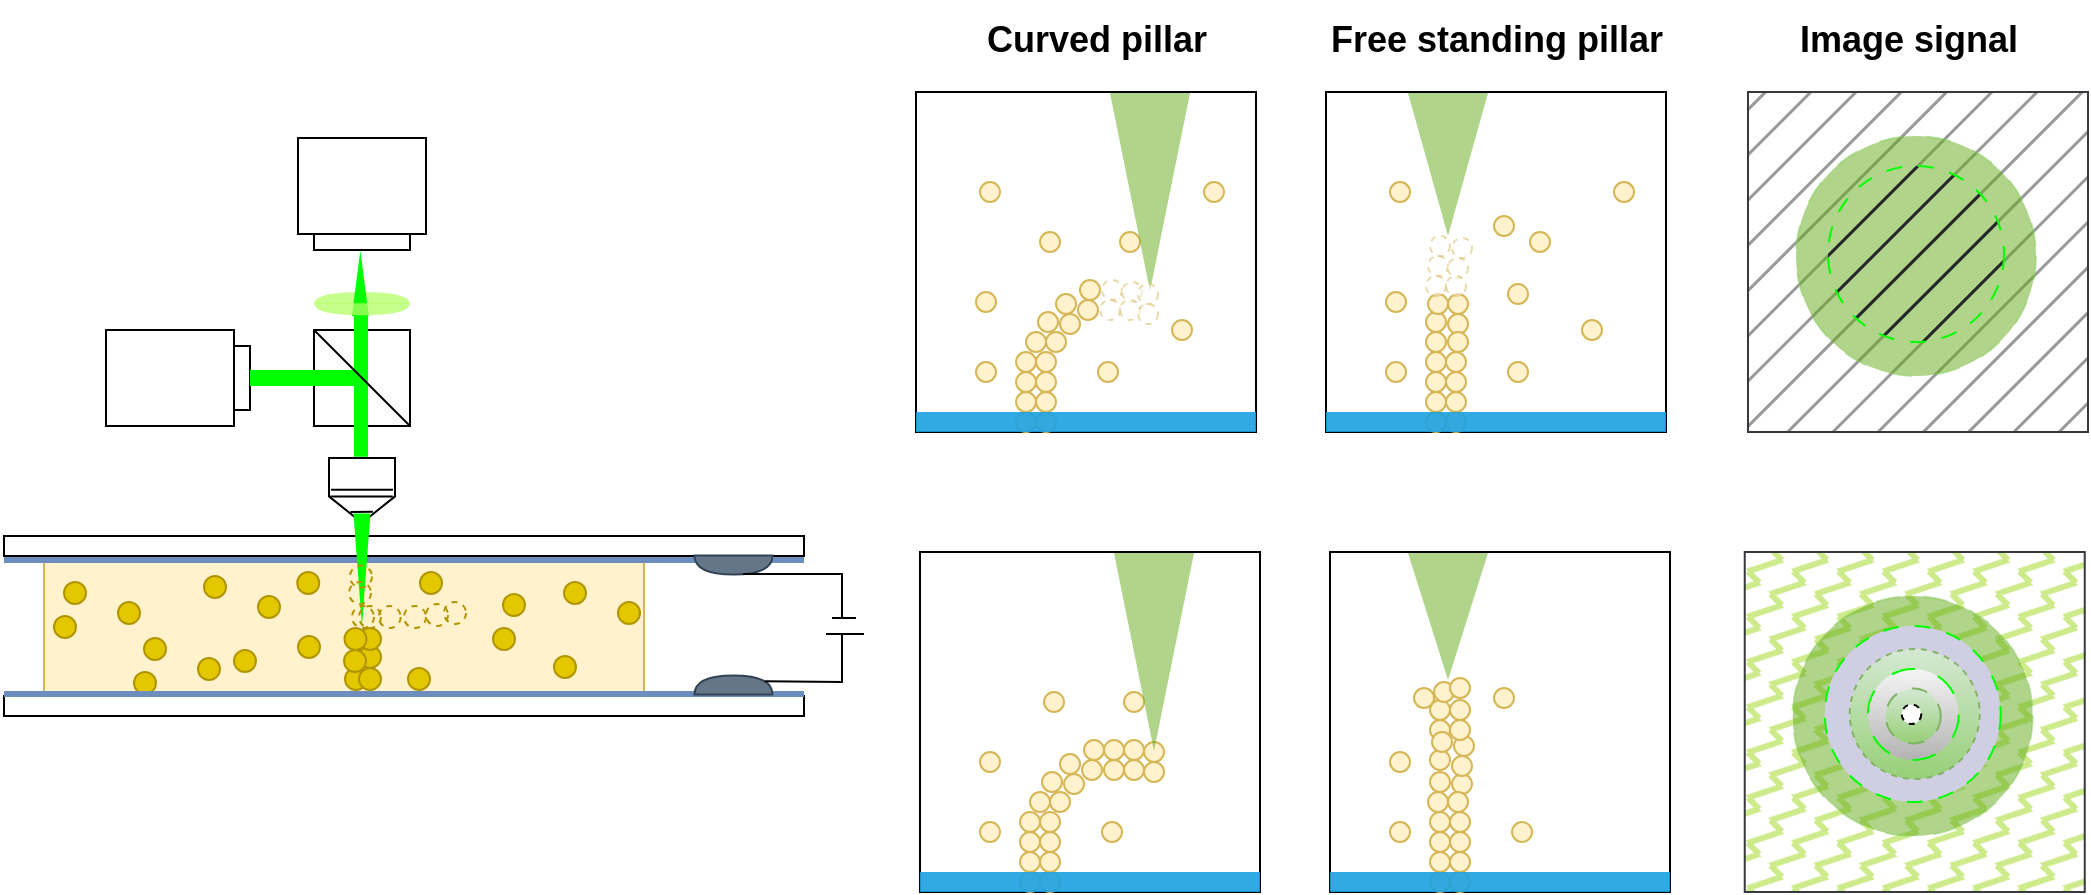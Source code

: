 <mxfile version="24.7.0" type="github">
  <diagram name="Page-1" id="SWyc-dwi7kZkshgtD-WO">
    <mxGraphModel dx="2479" dy="523" grid="1" gridSize="10" guides="1" tooltips="1" connect="1" arrows="1" fold="1" page="1" pageScale="1" pageWidth="850" pageHeight="1100" math="0" shadow="0">
      <root>
        <mxCell id="0" />
        <mxCell id="1" parent="0" />
        <mxCell id="fFzvG3VDoZ3x6TU8xBLz-137" value="" style="shape=or;whiteSpace=wrap;html=1;rotation=-90;strokeColor=none;fillColor=#B3FF66;opacity=75;" vertex="1" parent="1">
          <mxGeometry x="-200" y="209" width="6" height="48" as="geometry" />
        </mxCell>
        <mxCell id="fFzvG3VDoZ3x6TU8xBLz-138" value="" style="whiteSpace=wrap;html=1;aspect=fixed;strokeWidth=1;" vertex="1" parent="1">
          <mxGeometry x="80" y="130" width="170" height="170" as="geometry" />
        </mxCell>
        <mxCell id="fFzvG3VDoZ3x6TU8xBLz-139" value="" style="ellipse;whiteSpace=wrap;html=1;aspect=fixed;fillColor=#fff2cc;strokeColor=#d6b656;strokeWidth=1;" vertex="1" parent="1">
          <mxGeometry x="130" y="280" width="10" height="10" as="geometry" />
        </mxCell>
        <mxCell id="fFzvG3VDoZ3x6TU8xBLz-140" value="" style="ellipse;whiteSpace=wrap;html=1;aspect=fixed;fillColor=#fff2cc;strokeColor=#d6b656;strokeWidth=1;" vertex="1" parent="1">
          <mxGeometry x="140" y="290" width="10" height="10" as="geometry" />
        </mxCell>
        <mxCell id="fFzvG3VDoZ3x6TU8xBLz-141" value="" style="ellipse;whiteSpace=wrap;html=1;aspect=fixed;fillColor=#fff2cc;strokeColor=#d6b656;strokeWidth=1;" vertex="1" parent="1">
          <mxGeometry x="130" y="290" width="10" height="10" as="geometry" />
        </mxCell>
        <mxCell id="fFzvG3VDoZ3x6TU8xBLz-142" value="" style="ellipse;whiteSpace=wrap;html=1;aspect=fixed;fillColor=#fff2cc;strokeColor=#d6b656;strokeWidth=1;" vertex="1" parent="1">
          <mxGeometry x="140" y="280" width="10" height="10" as="geometry" />
        </mxCell>
        <mxCell id="fFzvG3VDoZ3x6TU8xBLz-143" value="" style="ellipse;whiteSpace=wrap;html=1;aspect=fixed;fillColor=#fff2cc;strokeColor=#d6b656;strokeWidth=1;" vertex="1" parent="1">
          <mxGeometry x="130" y="260" width="10" height="10" as="geometry" />
        </mxCell>
        <mxCell id="fFzvG3VDoZ3x6TU8xBLz-144" value="" style="ellipse;whiteSpace=wrap;html=1;aspect=fixed;fillColor=#fff2cc;strokeColor=#d6b656;strokeWidth=1;" vertex="1" parent="1">
          <mxGeometry x="140" y="270" width="10" height="10" as="geometry" />
        </mxCell>
        <mxCell id="fFzvG3VDoZ3x6TU8xBLz-145" value="" style="ellipse;whiteSpace=wrap;html=1;aspect=fixed;fillColor=#fff2cc;strokeColor=#d6b656;strokeWidth=1;" vertex="1" parent="1">
          <mxGeometry x="130" y="270" width="10" height="10" as="geometry" />
        </mxCell>
        <mxCell id="fFzvG3VDoZ3x6TU8xBLz-146" value="" style="ellipse;whiteSpace=wrap;html=1;aspect=fixed;fillColor=#fff2cc;strokeColor=#d6b656;strokeWidth=1;" vertex="1" parent="1">
          <mxGeometry x="140" y="260" width="10" height="10" as="geometry" />
        </mxCell>
        <mxCell id="fFzvG3VDoZ3x6TU8xBLz-147" value="" style="ellipse;whiteSpace=wrap;html=1;aspect=fixed;fillColor=#fff2cc;strokeColor=#d6b656;strokeWidth=1;" vertex="1" parent="1">
          <mxGeometry x="152" y="241" width="10" height="10" as="geometry" />
        </mxCell>
        <mxCell id="fFzvG3VDoZ3x6TU8xBLz-148" value="" style="ellipse;whiteSpace=wrap;html=1;aspect=fixed;fillColor=#fff2cc;strokeColor=#d6b656;strokeWidth=1;" vertex="1" parent="1">
          <mxGeometry x="145" y="250" width="10" height="10" as="geometry" />
        </mxCell>
        <mxCell id="fFzvG3VDoZ3x6TU8xBLz-149" value="" style="ellipse;whiteSpace=wrap;html=1;aspect=fixed;fillColor=#fff2cc;strokeColor=#d6b656;strokeWidth=1;" vertex="1" parent="1">
          <mxGeometry x="135" y="250" width="10" height="10" as="geometry" />
        </mxCell>
        <mxCell id="fFzvG3VDoZ3x6TU8xBLz-150" value="" style="ellipse;whiteSpace=wrap;html=1;aspect=fixed;fillColor=#fff2cc;strokeColor=#d6b656;strokeWidth=1;" vertex="1" parent="1">
          <mxGeometry x="141" y="240" width="10" height="10" as="geometry" />
        </mxCell>
        <mxCell id="fFzvG3VDoZ3x6TU8xBLz-151" value="" style="ellipse;whiteSpace=wrap;html=1;aspect=fixed;fillColor=#fff2cc;strokeColor=#d6b656;strokeWidth=1;" vertex="1" parent="1">
          <mxGeometry x="150" y="231" width="10" height="10" as="geometry" />
        </mxCell>
        <mxCell id="fFzvG3VDoZ3x6TU8xBLz-152" value="" style="ellipse;whiteSpace=wrap;html=1;aspect=fixed;fillColor=#fff2cc;strokeColor=#d6b656;strokeWidth=1;" vertex="1" parent="1">
          <mxGeometry x="161" y="234" width="10" height="10" as="geometry" />
        </mxCell>
        <mxCell id="fFzvG3VDoZ3x6TU8xBLz-153" value="" style="ellipse;whiteSpace=wrap;html=1;aspect=fixed;fillColor=#fff2cc;strokeColor=#d6b656;strokeWidth=1;" vertex="1" parent="1">
          <mxGeometry x="162" y="224" width="10" height="10" as="geometry" />
        </mxCell>
        <mxCell id="fFzvG3VDoZ3x6TU8xBLz-154" value="" style="ellipse;whiteSpace=wrap;html=1;aspect=fixed;fillColor=#fff2cc;strokeColor=#d6b656;strokeWidth=1;" vertex="1" parent="1">
          <mxGeometry x="171" y="265" width="10" height="10" as="geometry" />
        </mxCell>
        <mxCell id="fFzvG3VDoZ3x6TU8xBLz-155" value="" style="ellipse;whiteSpace=wrap;html=1;aspect=fixed;fillColor=#fff2cc;strokeColor=#d6b656;strokeWidth=1;" vertex="1" parent="1">
          <mxGeometry x="110" y="230" width="10" height="10" as="geometry" />
        </mxCell>
        <mxCell id="fFzvG3VDoZ3x6TU8xBLz-156" value="" style="ellipse;whiteSpace=wrap;html=1;aspect=fixed;fillColor=#fff2cc;strokeColor=#d6b656;strokeWidth=1;" vertex="1" parent="1">
          <mxGeometry x="110" y="265" width="10" height="10" as="geometry" />
        </mxCell>
        <mxCell id="fFzvG3VDoZ3x6TU8xBLz-157" value="" style="ellipse;whiteSpace=wrap;html=1;aspect=fixed;fillColor=#fff2cc;strokeColor=#d6b656;strokeWidth=1;" vertex="1" parent="1">
          <mxGeometry x="142" y="200" width="10" height="10" as="geometry" />
        </mxCell>
        <mxCell id="fFzvG3VDoZ3x6TU8xBLz-158" value="" style="ellipse;whiteSpace=wrap;html=1;aspect=fixed;fillColor=#fff2cc;strokeColor=#d6b656;strokeWidth=1;" vertex="1" parent="1">
          <mxGeometry x="182" y="200" width="10" height="10" as="geometry" />
        </mxCell>
        <mxCell id="fFzvG3VDoZ3x6TU8xBLz-159" value="" style="triangle;whiteSpace=wrap;html=1;rotation=90;fillColor=#60a917;strokeColor=none;fontColor=#ffffff;opacity=50;" vertex="1" parent="1">
          <mxGeometry x="147.5" y="160" width="99" height="40" as="geometry" />
        </mxCell>
        <mxCell id="fFzvG3VDoZ3x6TU8xBLz-160" value="" style="rounded=0;whiteSpace=wrap;html=1;fillColor=#1ba1e2;fontColor=#ffffff;strokeColor=none;opacity=90;" vertex="1" parent="1">
          <mxGeometry x="80" y="290" width="170" height="10" as="geometry" />
        </mxCell>
        <mxCell id="fFzvG3VDoZ3x6TU8xBLz-161" value="" style="whiteSpace=wrap;html=1;aspect=fixed;strokeWidth=1;" vertex="1" parent="1">
          <mxGeometry x="82" y="360" width="170" height="170" as="geometry" />
        </mxCell>
        <mxCell id="fFzvG3VDoZ3x6TU8xBLz-162" value="" style="ellipse;whiteSpace=wrap;html=1;aspect=fixed;fillColor=#fff2cc;strokeColor=#d6b656;strokeWidth=1;" vertex="1" parent="1">
          <mxGeometry x="132" y="510" width="10" height="10" as="geometry" />
        </mxCell>
        <mxCell id="fFzvG3VDoZ3x6TU8xBLz-163" value="" style="ellipse;whiteSpace=wrap;html=1;aspect=fixed;fillColor=#fff2cc;strokeColor=#d6b656;strokeWidth=1;" vertex="1" parent="1">
          <mxGeometry x="142" y="520" width="10" height="10" as="geometry" />
        </mxCell>
        <mxCell id="fFzvG3VDoZ3x6TU8xBLz-164" value="" style="ellipse;whiteSpace=wrap;html=1;aspect=fixed;fillColor=#fff2cc;strokeColor=#d6b656;strokeWidth=1;" vertex="1" parent="1">
          <mxGeometry x="132" y="520" width="10" height="10" as="geometry" />
        </mxCell>
        <mxCell id="fFzvG3VDoZ3x6TU8xBLz-165" value="" style="ellipse;whiteSpace=wrap;html=1;aspect=fixed;fillColor=#fff2cc;strokeColor=#d6b656;strokeWidth=1;" vertex="1" parent="1">
          <mxGeometry x="142" y="510" width="10" height="10" as="geometry" />
        </mxCell>
        <mxCell id="fFzvG3VDoZ3x6TU8xBLz-166" value="" style="ellipse;whiteSpace=wrap;html=1;aspect=fixed;fillColor=#fff2cc;strokeColor=#d6b656;strokeWidth=1;" vertex="1" parent="1">
          <mxGeometry x="132" y="490" width="10" height="10" as="geometry" />
        </mxCell>
        <mxCell id="fFzvG3VDoZ3x6TU8xBLz-167" value="" style="ellipse;whiteSpace=wrap;html=1;aspect=fixed;fillColor=#fff2cc;strokeColor=#d6b656;strokeWidth=1;" vertex="1" parent="1">
          <mxGeometry x="142" y="500" width="10" height="10" as="geometry" />
        </mxCell>
        <mxCell id="fFzvG3VDoZ3x6TU8xBLz-168" value="" style="ellipse;whiteSpace=wrap;html=1;aspect=fixed;fillColor=#fff2cc;strokeColor=#d6b656;strokeWidth=1;" vertex="1" parent="1">
          <mxGeometry x="132" y="500" width="10" height="10" as="geometry" />
        </mxCell>
        <mxCell id="fFzvG3VDoZ3x6TU8xBLz-169" value="" style="ellipse;whiteSpace=wrap;html=1;aspect=fixed;fillColor=#fff2cc;strokeColor=#d6b656;strokeWidth=1;" vertex="1" parent="1">
          <mxGeometry x="142" y="490" width="10" height="10" as="geometry" />
        </mxCell>
        <mxCell id="fFzvG3VDoZ3x6TU8xBLz-170" value="" style="ellipse;whiteSpace=wrap;html=1;aspect=fixed;fillColor=#fff2cc;strokeColor=#d6b656;strokeWidth=1;" vertex="1" parent="1">
          <mxGeometry x="154" y="471" width="10" height="10" as="geometry" />
        </mxCell>
        <mxCell id="fFzvG3VDoZ3x6TU8xBLz-171" value="" style="ellipse;whiteSpace=wrap;html=1;aspect=fixed;fillColor=#fff2cc;strokeColor=#d6b656;strokeWidth=1;" vertex="1" parent="1">
          <mxGeometry x="147" y="480" width="10" height="10" as="geometry" />
        </mxCell>
        <mxCell id="fFzvG3VDoZ3x6TU8xBLz-172" value="" style="ellipse;whiteSpace=wrap;html=1;aspect=fixed;fillColor=#fff2cc;strokeColor=#d6b656;strokeWidth=1;" vertex="1" parent="1">
          <mxGeometry x="137" y="480" width="10" height="10" as="geometry" />
        </mxCell>
        <mxCell id="fFzvG3VDoZ3x6TU8xBLz-173" value="" style="ellipse;whiteSpace=wrap;html=1;aspect=fixed;fillColor=#fff2cc;strokeColor=#d6b656;strokeWidth=1;" vertex="1" parent="1">
          <mxGeometry x="143" y="470" width="10" height="10" as="geometry" />
        </mxCell>
        <mxCell id="fFzvG3VDoZ3x6TU8xBLz-174" value="" style="ellipse;whiteSpace=wrap;html=1;aspect=fixed;fillColor=#fff2cc;strokeColor=#d6b656;strokeWidth=1;" vertex="1" parent="1">
          <mxGeometry x="152" y="461" width="10" height="10" as="geometry" />
        </mxCell>
        <mxCell id="fFzvG3VDoZ3x6TU8xBLz-175" value="" style="ellipse;whiteSpace=wrap;html=1;aspect=fixed;fillColor=#fff2cc;strokeColor=#d6b656;strokeWidth=1;" vertex="1" parent="1">
          <mxGeometry x="163" y="464" width="10" height="10" as="geometry" />
        </mxCell>
        <mxCell id="fFzvG3VDoZ3x6TU8xBLz-176" value="" style="ellipse;whiteSpace=wrap;html=1;aspect=fixed;fillColor=#fff2cc;strokeColor=#d6b656;strokeWidth=1;" vertex="1" parent="1">
          <mxGeometry x="164" y="454" width="10" height="10" as="geometry" />
        </mxCell>
        <mxCell id="fFzvG3VDoZ3x6TU8xBLz-177" value="" style="ellipse;whiteSpace=wrap;html=1;aspect=fixed;fillColor=#fff2cc;strokeColor=#d6b656;strokeWidth=1;" vertex="1" parent="1">
          <mxGeometry x="174" y="464" width="10" height="10" as="geometry" />
        </mxCell>
        <mxCell id="fFzvG3VDoZ3x6TU8xBLz-178" value="" style="ellipse;whiteSpace=wrap;html=1;aspect=fixed;fillColor=#fff2cc;strokeColor=#d6b656;strokeWidth=1;" vertex="1" parent="1">
          <mxGeometry x="174" y="454" width="10" height="10" as="geometry" />
        </mxCell>
        <mxCell id="fFzvG3VDoZ3x6TU8xBLz-179" value="" style="ellipse;whiteSpace=wrap;html=1;aspect=fixed;fillColor=#fff2cc;strokeColor=#d6b656;strokeWidth=1;" vertex="1" parent="1">
          <mxGeometry x="184" y="454" width="10" height="10" as="geometry" />
        </mxCell>
        <mxCell id="fFzvG3VDoZ3x6TU8xBLz-180" value="" style="ellipse;whiteSpace=wrap;html=1;aspect=fixed;fillColor=#fff2cc;strokeColor=#d6b656;strokeWidth=1;" vertex="1" parent="1">
          <mxGeometry x="184" y="464" width="10" height="10" as="geometry" />
        </mxCell>
        <mxCell id="fFzvG3VDoZ3x6TU8xBLz-181" value="" style="ellipse;whiteSpace=wrap;html=1;aspect=fixed;fillColor=#fff2cc;strokeColor=#d6b656;strokeWidth=1;" vertex="1" parent="1">
          <mxGeometry x="194" y="455" width="10" height="10" as="geometry" />
        </mxCell>
        <mxCell id="fFzvG3VDoZ3x6TU8xBLz-182" value="" style="ellipse;whiteSpace=wrap;html=1;aspect=fixed;fillColor=#fff2cc;strokeColor=#d6b656;strokeWidth=1;" vertex="1" parent="1">
          <mxGeometry x="194" y="465" width="10" height="10" as="geometry" />
        </mxCell>
        <mxCell id="fFzvG3VDoZ3x6TU8xBLz-183" value="" style="ellipse;whiteSpace=wrap;html=1;aspect=fixed;fillColor=#fff2cc;strokeColor=#d6b656;strokeWidth=1;" vertex="1" parent="1">
          <mxGeometry x="173" y="495" width="10" height="10" as="geometry" />
        </mxCell>
        <mxCell id="fFzvG3VDoZ3x6TU8xBLz-184" value="" style="ellipse;whiteSpace=wrap;html=1;aspect=fixed;fillColor=#fff2cc;strokeColor=#d6b656;strokeWidth=1;" vertex="1" parent="1">
          <mxGeometry x="112" y="460" width="10" height="10" as="geometry" />
        </mxCell>
        <mxCell id="fFzvG3VDoZ3x6TU8xBLz-185" value="" style="ellipse;whiteSpace=wrap;html=1;aspect=fixed;fillColor=#fff2cc;strokeColor=#d6b656;strokeWidth=1;" vertex="1" parent="1">
          <mxGeometry x="112" y="495" width="10" height="10" as="geometry" />
        </mxCell>
        <mxCell id="fFzvG3VDoZ3x6TU8xBLz-186" value="" style="ellipse;whiteSpace=wrap;html=1;aspect=fixed;fillColor=#fff2cc;strokeColor=#d6b656;strokeWidth=1;" vertex="1" parent="1">
          <mxGeometry x="144" y="430" width="10" height="10" as="geometry" />
        </mxCell>
        <mxCell id="fFzvG3VDoZ3x6TU8xBLz-187" value="" style="ellipse;whiteSpace=wrap;html=1;aspect=fixed;fillColor=#fff2cc;strokeColor=#d6b656;strokeWidth=1;" vertex="1" parent="1">
          <mxGeometry x="184" y="430" width="10" height="10" as="geometry" />
        </mxCell>
        <mxCell id="fFzvG3VDoZ3x6TU8xBLz-188" value="" style="triangle;whiteSpace=wrap;html=1;rotation=90;fillColor=#60a917;strokeColor=none;fontColor=#ffffff;opacity=50;" vertex="1" parent="1">
          <mxGeometry x="149.5" y="390" width="99" height="40" as="geometry" />
        </mxCell>
        <mxCell id="fFzvG3VDoZ3x6TU8xBLz-189" value="" style="rounded=0;whiteSpace=wrap;html=1;fillColor=#1ba1e2;fontColor=#ffffff;strokeColor=none;opacity=90;" vertex="1" parent="1">
          <mxGeometry x="82" y="520" width="170" height="10" as="geometry" />
        </mxCell>
        <mxCell id="fFzvG3VDoZ3x6TU8xBLz-190" value="" style="ellipse;whiteSpace=wrap;html=1;aspect=fixed;fillColor=#fff2cc;strokeColor=#d6b656;strokeWidth=1;" vertex="1" parent="1">
          <mxGeometry x="112" y="175" width="10" height="10" as="geometry" />
        </mxCell>
        <mxCell id="fFzvG3VDoZ3x6TU8xBLz-191" value="" style="ellipse;whiteSpace=wrap;html=1;aspect=fixed;fillColor=#fff2cc;strokeColor=#d6b656;strokeWidth=1;" vertex="1" parent="1">
          <mxGeometry x="224" y="175" width="10" height="10" as="geometry" />
        </mxCell>
        <mxCell id="fFzvG3VDoZ3x6TU8xBLz-192" value="" style="ellipse;whiteSpace=wrap;html=1;aspect=fixed;fillColor=#fff2cc;strokeColor=#d6b656;strokeWidth=1;" vertex="1" parent="1">
          <mxGeometry x="208" y="244" width="10" height="10" as="geometry" />
        </mxCell>
        <mxCell id="fFzvG3VDoZ3x6TU8xBLz-193" value="" style="ellipse;whiteSpace=wrap;html=1;aspect=fixed;fillColor=#FFFFFF;strokeColor=#d6b656;strokeWidth=1;dashed=1;opacity=50;shadow=0;" vertex="1" parent="1">
          <mxGeometry x="173" y="224" width="10" height="10" as="geometry" />
        </mxCell>
        <mxCell id="fFzvG3VDoZ3x6TU8xBLz-194" value="" style="ellipse;whiteSpace=wrap;html=1;aspect=fixed;fillColor=#FFFFFF;strokeColor=#d6b656;strokeWidth=1;dashed=1;opacity=50;shadow=0;" vertex="1" parent="1">
          <mxGeometry x="183" y="225" width="10" height="10" as="geometry" />
        </mxCell>
        <mxCell id="fFzvG3VDoZ3x6TU8xBLz-195" value="" style="ellipse;whiteSpace=wrap;html=1;aspect=fixed;fillColor=#FFFFFF;strokeColor=#d6b656;strokeWidth=1;dashed=1;opacity=50;shadow=0;" vertex="1" parent="1">
          <mxGeometry x="182" y="234" width="10" height="10" as="geometry" />
        </mxCell>
        <mxCell id="fFzvG3VDoZ3x6TU8xBLz-196" value="" style="ellipse;whiteSpace=wrap;html=1;aspect=fixed;fillColor=#FFFFFF;strokeColor=#d6b656;strokeWidth=1;dashed=1;opacity=50;shadow=0;" vertex="1" parent="1">
          <mxGeometry x="191" y="236" width="10" height="10" as="geometry" />
        </mxCell>
        <mxCell id="fFzvG3VDoZ3x6TU8xBLz-197" value="" style="ellipse;whiteSpace=wrap;html=1;aspect=fixed;fillColor=#FFFFFF;strokeColor=#d6b656;strokeWidth=1;dashed=1;opacity=50;shadow=0;" vertex="1" parent="1">
          <mxGeometry x="191" y="226" width="10" height="10" as="geometry" />
        </mxCell>
        <mxCell id="fFzvG3VDoZ3x6TU8xBLz-198" value="" style="ellipse;whiteSpace=wrap;html=1;aspect=fixed;fillColor=#FFFFFF;strokeColor=#d6b656;strokeWidth=1;dashed=1;opacity=50;shadow=0;" vertex="1" parent="1">
          <mxGeometry x="172" y="234" width="10" height="10" as="geometry" />
        </mxCell>
        <mxCell id="fFzvG3VDoZ3x6TU8xBLz-199" value="" style="whiteSpace=wrap;html=1;aspect=fixed;strokeWidth=1;" vertex="1" parent="1">
          <mxGeometry x="285" y="130" width="170" height="170" as="geometry" />
        </mxCell>
        <mxCell id="fFzvG3VDoZ3x6TU8xBLz-200" value="" style="ellipse;whiteSpace=wrap;html=1;aspect=fixed;fillColor=#fff2cc;strokeColor=#d6b656;strokeWidth=1;" vertex="1" parent="1">
          <mxGeometry x="335" y="280" width="10" height="10" as="geometry" />
        </mxCell>
        <mxCell id="fFzvG3VDoZ3x6TU8xBLz-201" value="" style="ellipse;whiteSpace=wrap;html=1;aspect=fixed;fillColor=#fff2cc;strokeColor=#d6b656;strokeWidth=1;" vertex="1" parent="1">
          <mxGeometry x="345" y="290" width="10" height="10" as="geometry" />
        </mxCell>
        <mxCell id="fFzvG3VDoZ3x6TU8xBLz-202" value="" style="ellipse;whiteSpace=wrap;html=1;aspect=fixed;fillColor=#fff2cc;strokeColor=#d6b656;strokeWidth=1;" vertex="1" parent="1">
          <mxGeometry x="335" y="290" width="10" height="10" as="geometry" />
        </mxCell>
        <mxCell id="fFzvG3VDoZ3x6TU8xBLz-203" value="" style="ellipse;whiteSpace=wrap;html=1;aspect=fixed;fillColor=#fff2cc;strokeColor=#d6b656;strokeWidth=1;" vertex="1" parent="1">
          <mxGeometry x="345" y="280" width="10" height="10" as="geometry" />
        </mxCell>
        <mxCell id="fFzvG3VDoZ3x6TU8xBLz-204" value="" style="ellipse;whiteSpace=wrap;html=1;aspect=fixed;fillColor=#fff2cc;strokeColor=#d6b656;strokeWidth=1;" vertex="1" parent="1">
          <mxGeometry x="335" y="260" width="10" height="10" as="geometry" />
        </mxCell>
        <mxCell id="fFzvG3VDoZ3x6TU8xBLz-205" value="" style="ellipse;whiteSpace=wrap;html=1;aspect=fixed;fillColor=#fff2cc;strokeColor=#d6b656;strokeWidth=1;" vertex="1" parent="1">
          <mxGeometry x="345" y="270" width="10" height="10" as="geometry" />
        </mxCell>
        <mxCell id="fFzvG3VDoZ3x6TU8xBLz-206" value="" style="ellipse;whiteSpace=wrap;html=1;aspect=fixed;fillColor=#fff2cc;strokeColor=#d6b656;strokeWidth=1;" vertex="1" parent="1">
          <mxGeometry x="335" y="270" width="10" height="10" as="geometry" />
        </mxCell>
        <mxCell id="fFzvG3VDoZ3x6TU8xBLz-207" value="" style="ellipse;whiteSpace=wrap;html=1;aspect=fixed;fillColor=#fff2cc;strokeColor=#d6b656;strokeWidth=1;" vertex="1" parent="1">
          <mxGeometry x="345" y="260" width="10" height="10" as="geometry" />
        </mxCell>
        <mxCell id="fFzvG3VDoZ3x6TU8xBLz-208" value="" style="ellipse;whiteSpace=wrap;html=1;aspect=fixed;fillColor=#fff2cc;strokeColor=#d6b656;strokeWidth=1;" vertex="1" parent="1">
          <mxGeometry x="346" y="241" width="10" height="10" as="geometry" />
        </mxCell>
        <mxCell id="fFzvG3VDoZ3x6TU8xBLz-209" value="" style="ellipse;whiteSpace=wrap;html=1;aspect=fixed;fillColor=#fff2cc;strokeColor=#d6b656;strokeWidth=1;" vertex="1" parent="1">
          <mxGeometry x="346" y="250" width="10" height="10" as="geometry" />
        </mxCell>
        <mxCell id="fFzvG3VDoZ3x6TU8xBLz-210" value="" style="ellipse;whiteSpace=wrap;html=1;aspect=fixed;fillColor=#fff2cc;strokeColor=#d6b656;strokeWidth=1;" vertex="1" parent="1">
          <mxGeometry x="335" y="250" width="10" height="10" as="geometry" />
        </mxCell>
        <mxCell id="fFzvG3VDoZ3x6TU8xBLz-211" value="" style="ellipse;whiteSpace=wrap;html=1;aspect=fixed;fillColor=#fff2cc;strokeColor=#d6b656;strokeWidth=1;" vertex="1" parent="1">
          <mxGeometry x="335" y="240" width="10" height="10" as="geometry" />
        </mxCell>
        <mxCell id="fFzvG3VDoZ3x6TU8xBLz-212" value="" style="ellipse;whiteSpace=wrap;html=1;aspect=fixed;fillColor=#fff2cc;strokeColor=#d6b656;strokeWidth=1;" vertex="1" parent="1">
          <mxGeometry x="336" y="231" width="10" height="10" as="geometry" />
        </mxCell>
        <mxCell id="fFzvG3VDoZ3x6TU8xBLz-213" value="" style="ellipse;whiteSpace=wrap;html=1;aspect=fixed;fillColor=#fff2cc;strokeColor=#d6b656;strokeWidth=1;" vertex="1" parent="1">
          <mxGeometry x="346" y="231" width="10" height="10" as="geometry" />
        </mxCell>
        <mxCell id="fFzvG3VDoZ3x6TU8xBLz-214" value="" style="ellipse;whiteSpace=wrap;html=1;aspect=fixed;fillColor=#fff2cc;strokeColor=#d6b656;strokeWidth=1;" vertex="1" parent="1">
          <mxGeometry x="376" y="226" width="10" height="10" as="geometry" />
        </mxCell>
        <mxCell id="fFzvG3VDoZ3x6TU8xBLz-215" value="" style="ellipse;whiteSpace=wrap;html=1;aspect=fixed;fillColor=#fff2cc;strokeColor=#d6b656;strokeWidth=1;" vertex="1" parent="1">
          <mxGeometry x="376" y="265" width="10" height="10" as="geometry" />
        </mxCell>
        <mxCell id="fFzvG3VDoZ3x6TU8xBLz-216" value="" style="ellipse;whiteSpace=wrap;html=1;aspect=fixed;fillColor=#fff2cc;strokeColor=#d6b656;strokeWidth=1;" vertex="1" parent="1">
          <mxGeometry x="315" y="230" width="10" height="10" as="geometry" />
        </mxCell>
        <mxCell id="fFzvG3VDoZ3x6TU8xBLz-217" value="" style="ellipse;whiteSpace=wrap;html=1;aspect=fixed;fillColor=#fff2cc;strokeColor=#d6b656;strokeWidth=1;" vertex="1" parent="1">
          <mxGeometry x="315" y="265" width="10" height="10" as="geometry" />
        </mxCell>
        <mxCell id="fFzvG3VDoZ3x6TU8xBLz-218" value="" style="ellipse;whiteSpace=wrap;html=1;aspect=fixed;fillColor=#fff2cc;strokeColor=#d6b656;strokeWidth=1;" vertex="1" parent="1">
          <mxGeometry x="369" y="192" width="10" height="10" as="geometry" />
        </mxCell>
        <mxCell id="fFzvG3VDoZ3x6TU8xBLz-219" value="" style="ellipse;whiteSpace=wrap;html=1;aspect=fixed;fillColor=#fff2cc;strokeColor=#d6b656;strokeWidth=1;" vertex="1" parent="1">
          <mxGeometry x="387" y="200" width="10" height="10" as="geometry" />
        </mxCell>
        <mxCell id="fFzvG3VDoZ3x6TU8xBLz-220" value="" style="triangle;whiteSpace=wrap;html=1;rotation=90;fillColor=#60a917;strokeColor=none;fontColor=#ffffff;opacity=50;" vertex="1" parent="1">
          <mxGeometry x="310.25" y="146.25" width="71.5" height="40" as="geometry" />
        </mxCell>
        <mxCell id="fFzvG3VDoZ3x6TU8xBLz-221" value="" style="rounded=0;whiteSpace=wrap;html=1;fillColor=#1ba1e2;fontColor=#ffffff;strokeColor=none;opacity=90;" vertex="1" parent="1">
          <mxGeometry x="285" y="290" width="170" height="10" as="geometry" />
        </mxCell>
        <mxCell id="fFzvG3VDoZ3x6TU8xBLz-222" value="" style="whiteSpace=wrap;html=1;aspect=fixed;strokeWidth=1;" vertex="1" parent="1">
          <mxGeometry x="287" y="360" width="170" height="170" as="geometry" />
        </mxCell>
        <mxCell id="fFzvG3VDoZ3x6TU8xBLz-223" value="" style="ellipse;whiteSpace=wrap;html=1;aspect=fixed;fillColor=#fff2cc;strokeColor=#d6b656;strokeWidth=1;" vertex="1" parent="1">
          <mxGeometry x="337" y="510" width="10" height="10" as="geometry" />
        </mxCell>
        <mxCell id="fFzvG3VDoZ3x6TU8xBLz-224" value="" style="ellipse;whiteSpace=wrap;html=1;aspect=fixed;fillColor=#fff2cc;strokeColor=#d6b656;strokeWidth=1;" vertex="1" parent="1">
          <mxGeometry x="347" y="520" width="10" height="10" as="geometry" />
        </mxCell>
        <mxCell id="fFzvG3VDoZ3x6TU8xBLz-225" value="" style="ellipse;whiteSpace=wrap;html=1;aspect=fixed;fillColor=#fff2cc;strokeColor=#d6b656;strokeWidth=1;" vertex="1" parent="1">
          <mxGeometry x="337" y="520" width="10" height="10" as="geometry" />
        </mxCell>
        <mxCell id="fFzvG3VDoZ3x6TU8xBLz-226" value="" style="ellipse;whiteSpace=wrap;html=1;aspect=fixed;fillColor=#fff2cc;strokeColor=#d6b656;strokeWidth=1;" vertex="1" parent="1">
          <mxGeometry x="347" y="510" width="10" height="10" as="geometry" />
        </mxCell>
        <mxCell id="fFzvG3VDoZ3x6TU8xBLz-227" value="" style="ellipse;whiteSpace=wrap;html=1;aspect=fixed;fillColor=#fff2cc;strokeColor=#d6b656;strokeWidth=1;" vertex="1" parent="1">
          <mxGeometry x="337" y="490" width="10" height="10" as="geometry" />
        </mxCell>
        <mxCell id="fFzvG3VDoZ3x6TU8xBLz-228" value="" style="ellipse;whiteSpace=wrap;html=1;aspect=fixed;fillColor=#fff2cc;strokeColor=#d6b656;strokeWidth=1;" vertex="1" parent="1">
          <mxGeometry x="347" y="500" width="10" height="10" as="geometry" />
        </mxCell>
        <mxCell id="fFzvG3VDoZ3x6TU8xBLz-229" value="" style="ellipse;whiteSpace=wrap;html=1;aspect=fixed;fillColor=#fff2cc;strokeColor=#d6b656;strokeWidth=1;" vertex="1" parent="1">
          <mxGeometry x="337" y="500" width="10" height="10" as="geometry" />
        </mxCell>
        <mxCell id="fFzvG3VDoZ3x6TU8xBLz-230" value="" style="ellipse;whiteSpace=wrap;html=1;aspect=fixed;fillColor=#fff2cc;strokeColor=#d6b656;strokeWidth=1;" vertex="1" parent="1">
          <mxGeometry x="347" y="490" width="10" height="10" as="geometry" />
        </mxCell>
        <mxCell id="fFzvG3VDoZ3x6TU8xBLz-231" value="" style="ellipse;whiteSpace=wrap;html=1;aspect=fixed;fillColor=#fff2cc;strokeColor=#d6b656;strokeWidth=1;" vertex="1" parent="1">
          <mxGeometry x="348" y="471" width="10" height="10" as="geometry" />
        </mxCell>
        <mxCell id="fFzvG3VDoZ3x6TU8xBLz-232" value="" style="ellipse;whiteSpace=wrap;html=1;aspect=fixed;fillColor=#fff2cc;strokeColor=#d6b656;strokeWidth=1;" vertex="1" parent="1">
          <mxGeometry x="346" y="480" width="10" height="10" as="geometry" />
        </mxCell>
        <mxCell id="fFzvG3VDoZ3x6TU8xBLz-233" value="" style="ellipse;whiteSpace=wrap;html=1;aspect=fixed;fillColor=#fff2cc;strokeColor=#d6b656;strokeWidth=1;" vertex="1" parent="1">
          <mxGeometry x="336" y="480" width="10" height="10" as="geometry" />
        </mxCell>
        <mxCell id="fFzvG3VDoZ3x6TU8xBLz-234" value="" style="ellipse;whiteSpace=wrap;html=1;aspect=fixed;fillColor=#fff2cc;strokeColor=#d6b656;strokeWidth=1;" vertex="1" parent="1">
          <mxGeometry x="337" y="470" width="10" height="10" as="geometry" />
        </mxCell>
        <mxCell id="fFzvG3VDoZ3x6TU8xBLz-235" value="" style="ellipse;whiteSpace=wrap;html=1;aspect=fixed;fillColor=#fff2cc;strokeColor=#d6b656;strokeWidth=1;" vertex="1" parent="1">
          <mxGeometry x="337" y="459" width="10" height="10" as="geometry" />
        </mxCell>
        <mxCell id="fFzvG3VDoZ3x6TU8xBLz-236" value="" style="ellipse;whiteSpace=wrap;html=1;aspect=fixed;fillColor=#fff2cc;strokeColor=#d6b656;strokeWidth=1;" vertex="1" parent="1">
          <mxGeometry x="348" y="462" width="10" height="10" as="geometry" />
        </mxCell>
        <mxCell id="fFzvG3VDoZ3x6TU8xBLz-237" value="" style="ellipse;whiteSpace=wrap;html=1;aspect=fixed;fillColor=#fff2cc;strokeColor=#d6b656;strokeWidth=1;" vertex="1" parent="1">
          <mxGeometry x="349" y="452" width="10" height="10" as="geometry" />
        </mxCell>
        <mxCell id="fFzvG3VDoZ3x6TU8xBLz-238" value="" style="ellipse;whiteSpace=wrap;html=1;aspect=fixed;fillColor=#fff2cc;strokeColor=#d6b656;strokeWidth=1;" vertex="1" parent="1">
          <mxGeometry x="337" y="444" width="10" height="10" as="geometry" />
        </mxCell>
        <mxCell id="fFzvG3VDoZ3x6TU8xBLz-239" value="" style="ellipse;whiteSpace=wrap;html=1;aspect=fixed;fillColor=#fff2cc;strokeColor=#d6b656;strokeWidth=1;" vertex="1" parent="1">
          <mxGeometry x="337" y="434" width="10" height="10" as="geometry" />
        </mxCell>
        <mxCell id="fFzvG3VDoZ3x6TU8xBLz-240" value="" style="ellipse;whiteSpace=wrap;html=1;aspect=fixed;fillColor=#fff2cc;strokeColor=#d6b656;strokeWidth=1;" vertex="1" parent="1">
          <mxGeometry x="347" y="434" width="10" height="10" as="geometry" />
        </mxCell>
        <mxCell id="fFzvG3VDoZ3x6TU8xBLz-241" value="" style="ellipse;whiteSpace=wrap;html=1;aspect=fixed;fillColor=#fff2cc;strokeColor=#d6b656;strokeWidth=1;" vertex="1" parent="1">
          <mxGeometry x="347" y="444" width="10" height="10" as="geometry" />
        </mxCell>
        <mxCell id="fFzvG3VDoZ3x6TU8xBLz-242" value="" style="ellipse;whiteSpace=wrap;html=1;aspect=fixed;fillColor=#fff2cc;strokeColor=#d6b656;strokeWidth=1;" vertex="1" parent="1">
          <mxGeometry x="339" y="425" width="10" height="10" as="geometry" />
        </mxCell>
        <mxCell id="fFzvG3VDoZ3x6TU8xBLz-243" value="" style="ellipse;whiteSpace=wrap;html=1;aspect=fixed;fillColor=#fff2cc;strokeColor=#d6b656;strokeWidth=1;direction=south;" vertex="1" parent="1">
          <mxGeometry x="338" y="450" width="10" height="10" as="geometry" />
        </mxCell>
        <mxCell id="fFzvG3VDoZ3x6TU8xBLz-244" value="" style="ellipse;whiteSpace=wrap;html=1;aspect=fixed;fillColor=#fff2cc;strokeColor=#d6b656;strokeWidth=1;" vertex="1" parent="1">
          <mxGeometry x="378" y="495" width="10" height="10" as="geometry" />
        </mxCell>
        <mxCell id="fFzvG3VDoZ3x6TU8xBLz-245" value="" style="ellipse;whiteSpace=wrap;html=1;aspect=fixed;fillColor=#fff2cc;strokeColor=#d6b656;strokeWidth=1;" vertex="1" parent="1">
          <mxGeometry x="317" y="460" width="10" height="10" as="geometry" />
        </mxCell>
        <mxCell id="fFzvG3VDoZ3x6TU8xBLz-246" value="" style="ellipse;whiteSpace=wrap;html=1;aspect=fixed;fillColor=#fff2cc;strokeColor=#d6b656;strokeWidth=1;" vertex="1" parent="1">
          <mxGeometry x="317" y="495" width="10" height="10" as="geometry" />
        </mxCell>
        <mxCell id="fFzvG3VDoZ3x6TU8xBLz-247" value="" style="ellipse;whiteSpace=wrap;html=1;aspect=fixed;fillColor=#fff2cc;strokeColor=#d6b656;strokeWidth=1;" vertex="1" parent="1">
          <mxGeometry x="329" y="428" width="10" height="10" as="geometry" />
        </mxCell>
        <mxCell id="fFzvG3VDoZ3x6TU8xBLz-248" value="" style="ellipse;whiteSpace=wrap;html=1;aspect=fixed;fillColor=#fff2cc;strokeColor=#d6b656;strokeWidth=1;" vertex="1" parent="1">
          <mxGeometry x="369" y="428" width="10" height="10" as="geometry" />
        </mxCell>
        <mxCell id="fFzvG3VDoZ3x6TU8xBLz-249" value="" style="triangle;whiteSpace=wrap;html=1;rotation=90;fillColor=#60a917;strokeColor=none;fontColor=#ffffff;opacity=50;" vertex="1" parent="1">
          <mxGeometry x="314.25" y="372.25" width="63.5" height="40" as="geometry" />
        </mxCell>
        <mxCell id="fFzvG3VDoZ3x6TU8xBLz-250" value="" style="rounded=0;whiteSpace=wrap;html=1;fillColor=#1ba1e2;fontColor=#ffffff;strokeColor=none;opacity=90;" vertex="1" parent="1">
          <mxGeometry x="287" y="520" width="170" height="10" as="geometry" />
        </mxCell>
        <mxCell id="fFzvG3VDoZ3x6TU8xBLz-251" value="" style="ellipse;whiteSpace=wrap;html=1;aspect=fixed;fillColor=#fff2cc;strokeColor=#d6b656;strokeWidth=1;" vertex="1" parent="1">
          <mxGeometry x="317" y="175" width="10" height="10" as="geometry" />
        </mxCell>
        <mxCell id="fFzvG3VDoZ3x6TU8xBLz-252" value="" style="ellipse;whiteSpace=wrap;html=1;aspect=fixed;fillColor=#fff2cc;strokeColor=#d6b656;strokeWidth=1;" vertex="1" parent="1">
          <mxGeometry x="429" y="175" width="10" height="10" as="geometry" />
        </mxCell>
        <mxCell id="fFzvG3VDoZ3x6TU8xBLz-253" value="" style="ellipse;whiteSpace=wrap;html=1;aspect=fixed;fillColor=#fff2cc;strokeColor=#d6b656;strokeWidth=1;" vertex="1" parent="1">
          <mxGeometry x="413" y="244" width="10" height="10" as="geometry" />
        </mxCell>
        <mxCell id="fFzvG3VDoZ3x6TU8xBLz-254" value="" style="ellipse;whiteSpace=wrap;html=1;aspect=fixed;fillColor=#FFFFFF;strokeColor=#d6b656;strokeWidth=1;dashed=1;opacity=50;shadow=0;" vertex="1" parent="1">
          <mxGeometry x="336" y="212" width="10" height="10" as="geometry" />
        </mxCell>
        <mxCell id="fFzvG3VDoZ3x6TU8xBLz-255" value="" style="ellipse;whiteSpace=wrap;html=1;aspect=fixed;fillColor=#FFFFFF;strokeColor=#d6b656;strokeWidth=1;dashed=1;opacity=50;shadow=0;" vertex="1" parent="1">
          <mxGeometry x="346" y="213" width="10" height="10" as="geometry" />
        </mxCell>
        <mxCell id="fFzvG3VDoZ3x6TU8xBLz-256" value="" style="ellipse;whiteSpace=wrap;html=1;aspect=fixed;fillColor=#FFFFFF;strokeColor=#d6b656;strokeWidth=1;dashed=1;opacity=50;shadow=0;" vertex="1" parent="1">
          <mxGeometry x="345" y="222" width="10" height="10" as="geometry" />
        </mxCell>
        <mxCell id="fFzvG3VDoZ3x6TU8xBLz-257" value="" style="ellipse;whiteSpace=wrap;html=1;aspect=fixed;fillColor=#FFFFFF;strokeColor=#d6b656;strokeWidth=1;dashed=1;opacity=50;shadow=0;" vertex="1" parent="1">
          <mxGeometry x="348" y="203" width="10" height="10" as="geometry" />
        </mxCell>
        <mxCell id="fFzvG3VDoZ3x6TU8xBLz-258" value="" style="ellipse;whiteSpace=wrap;html=1;aspect=fixed;fillColor=#FFFFFF;strokeColor=#d6b656;strokeWidth=1;dashed=1;opacity=50;shadow=0;" vertex="1" parent="1">
          <mxGeometry x="337" y="202" width="10" height="10" as="geometry" />
        </mxCell>
        <mxCell id="fFzvG3VDoZ3x6TU8xBLz-259" value="" style="ellipse;whiteSpace=wrap;html=1;aspect=fixed;fillColor=#FFFFFF;strokeColor=#d6b656;strokeWidth=1;dashed=1;opacity=50;shadow=0;" vertex="1" parent="1">
          <mxGeometry x="335" y="222" width="10" height="10" as="geometry" />
        </mxCell>
        <mxCell id="fFzvG3VDoZ3x6TU8xBLz-260" value="" style="ellipse;whiteSpace=wrap;html=1;aspect=fixed;fillColor=#fff2cc;strokeColor=#d6b656;strokeWidth=1;" vertex="1" parent="1">
          <mxGeometry x="347" y="423" width="10" height="10" as="geometry" />
        </mxCell>
        <mxCell id="fFzvG3VDoZ3x6TU8xBLz-261" value="" style="whiteSpace=wrap;html=1;aspect=fixed;strokeWidth=1;fillColor=#999999;strokeColor=#36393d;fillStyle=hatch;" vertex="1" parent="1">
          <mxGeometry x="496" y="130" width="170" height="170" as="geometry" />
        </mxCell>
        <mxCell id="fFzvG3VDoZ3x6TU8xBLz-262" value="" style="ellipse;whiteSpace=wrap;html=1;aspect=fixed;dashed=1;dashPattern=12 12;fillColor=#60a917;fontColor=#ffffff;strokeColor=#8ace5f;opacity=50;" vertex="1" parent="1">
          <mxGeometry x="520" y="152" width="120" height="120" as="geometry" />
        </mxCell>
        <mxCell id="fFzvG3VDoZ3x6TU8xBLz-263" value="" style="ellipse;whiteSpace=wrap;html=1;aspect=fixed;dashed=1;dashPattern=8 8;fillColor=#262529;strokeColor=#00FF00;fillStyle=hatch;" vertex="1" parent="1">
          <mxGeometry x="536" y="167" width="88" height="88" as="geometry" />
        </mxCell>
        <mxCell id="fFzvG3VDoZ3x6TU8xBLz-264" value="" style="whiteSpace=wrap;html=1;aspect=fixed;strokeWidth=1;fillColor=#cdeb8b;strokeColor=#36393d;fillStyle=zigzag-line;" vertex="1" parent="1">
          <mxGeometry x="494.37" y="360" width="170" height="170" as="geometry" />
        </mxCell>
        <mxCell id="fFzvG3VDoZ3x6TU8xBLz-265" value="" style="ellipse;whiteSpace=wrap;html=1;aspect=fixed;dashed=1;dashPattern=12 12;fillColor=#60a917;fontColor=#ffffff;strokeColor=#8ace5f;opacity=50;" vertex="1" parent="1">
          <mxGeometry x="518.37" y="382" width="120" height="120" as="geometry" />
        </mxCell>
        <mxCell id="fFzvG3VDoZ3x6TU8xBLz-266" value="" style="ellipse;whiteSpace=wrap;html=1;aspect=fixed;dashed=1;dashPattern=8 8;fillColor=#d0cee2;strokeColor=#00FF00;" vertex="1" parent="1">
          <mxGeometry x="534.37" y="397" width="88" height="88" as="geometry" />
        </mxCell>
        <mxCell id="fFzvG3VDoZ3x6TU8xBLz-267" value="" style="ellipse;whiteSpace=wrap;html=1;aspect=fixed;dashed=1;fillColor=#d5e8d4;strokeColor=#82b366;gradientColor=#97d077;" vertex="1" parent="1">
          <mxGeometry x="546.87" y="408.5" width="65" height="65" as="geometry" />
        </mxCell>
        <mxCell id="fFzvG3VDoZ3x6TU8xBLz-268" value="" style="ellipse;whiteSpace=wrap;html=1;aspect=fixed;dashed=1;dashPattern=12 12;fillColor=#f5f5f5;gradientColor=#b3b3b3;strokeColor=#00FF00;" vertex="1" parent="1">
          <mxGeometry x="555.87" y="418.5" width="45.5" height="45.5" as="geometry" />
        </mxCell>
        <mxCell id="fFzvG3VDoZ3x6TU8xBLz-269" value="" style="ellipse;whiteSpace=wrap;html=1;aspect=fixed;dashed=1;dashPattern=8 8;fillColor=#d5e8d4;gradientColor=#97d077;strokeColor=#82b366;" vertex="1" parent="1">
          <mxGeometry x="564.87" y="428.25" width="27.5" height="27.5" as="geometry" />
        </mxCell>
        <mxCell id="fFzvG3VDoZ3x6TU8xBLz-270" value="" style="ellipse;whiteSpace=wrap;html=1;aspect=fixed;dashed=1;" vertex="1" parent="1">
          <mxGeometry x="572.87" y="436.25" width="9.75" height="9.75" as="geometry" />
        </mxCell>
        <mxCell id="fFzvG3VDoZ3x6TU8xBLz-271" value="Curved pillar" style="text;html=1;align=center;verticalAlign=middle;resizable=0;points=[];autosize=1;strokeColor=none;fillColor=none;fontSize=18;fontStyle=1" vertex="1" parent="1">
          <mxGeometry x="110" y="84" width="120" height="40" as="geometry" />
        </mxCell>
        <mxCell id="fFzvG3VDoZ3x6TU8xBLz-272" value="Free standing pillar" style="text;html=1;align=center;verticalAlign=middle;resizable=0;points=[];autosize=1;strokeColor=none;fillColor=none;fontSize=18;fontStyle=1" vertex="1" parent="1">
          <mxGeometry x="280" y="84" width="180" height="40" as="geometry" />
        </mxCell>
        <mxCell id="fFzvG3VDoZ3x6TU8xBLz-273" value="Image signal" style="text;html=1;align=center;verticalAlign=middle;resizable=0;points=[];autosize=1;strokeColor=none;fillColor=none;fontSize=18;fontStyle=1" vertex="1" parent="1">
          <mxGeometry x="516" y="84" width="120" height="40" as="geometry" />
        </mxCell>
        <mxCell id="fFzvG3VDoZ3x6TU8xBLz-274" value="" style="rounded=0;whiteSpace=wrap;html=1;" vertex="1" parent="1">
          <mxGeometry x="-229" y="153" width="64" height="48" as="geometry" />
        </mxCell>
        <mxCell id="fFzvG3VDoZ3x6TU8xBLz-275" value="" style="rounded=0;whiteSpace=wrap;html=1;" vertex="1" parent="1">
          <mxGeometry x="-221" y="201" width="48" height="8" as="geometry" />
        </mxCell>
        <mxCell id="fFzvG3VDoZ3x6TU8xBLz-276" value="" style="rounded=0;whiteSpace=wrap;html=1;" vertex="1" parent="1">
          <mxGeometry x="-325" y="249" width="64" height="48" as="geometry" />
        </mxCell>
        <mxCell id="fFzvG3VDoZ3x6TU8xBLz-277" value="" style="rounded=0;whiteSpace=wrap;html=1;" vertex="1" parent="1">
          <mxGeometry x="-261" y="257" width="8" height="32" as="geometry" />
        </mxCell>
        <mxCell id="fFzvG3VDoZ3x6TU8xBLz-278" value="" style="whiteSpace=wrap;html=1;aspect=fixed;" vertex="1" parent="1">
          <mxGeometry x="-221" y="249" width="48" height="48" as="geometry" />
        </mxCell>
        <mxCell id="fFzvG3VDoZ3x6TU8xBLz-279" value="" style="rounded=0;whiteSpace=wrap;html=1;strokeColor=none;fillColor=#00FF00;" vertex="1" parent="1">
          <mxGeometry x="-253" y="269" width="58.25" height="8" as="geometry" />
        </mxCell>
        <mxCell id="fFzvG3VDoZ3x6TU8xBLz-280" value="" style="rounded=0;whiteSpace=wrap;html=1;rotation=90;strokeColor=none;fillColor=#00FF00;" vertex="1" parent="1">
          <mxGeometry x="-217.37" y="253.63" width="39.75" height="7" as="geometry" />
        </mxCell>
        <mxCell id="fFzvG3VDoZ3x6TU8xBLz-281" value="" style="triangle;whiteSpace=wrap;html=1;rotation=-90;strokeColor=none;fillColor=#00FF00;" vertex="1" parent="1">
          <mxGeometry x="-214.3" y="221.36" width="32.94" height="8.47" as="geometry" />
        </mxCell>
        <mxCell id="fFzvG3VDoZ3x6TU8xBLz-282" value="" style="shape=or;whiteSpace=wrap;html=1;rotation=90;strokeColor=none;fillColor=#B3FF66;opacity=75;" vertex="1" parent="1">
          <mxGeometry x="-200" y="214.63" width="6" height="48" as="geometry" />
        </mxCell>
        <mxCell id="fFzvG3VDoZ3x6TU8xBLz-283" value="" style="rounded=0;whiteSpace=wrap;html=1;rotation=90;strokeColor=none;fillColor=#00FF00;" vertex="1" parent="1">
          <mxGeometry x="-217.37" y="289" width="39.75" height="7" as="geometry" />
        </mxCell>
        <mxCell id="fFzvG3VDoZ3x6TU8xBLz-284" value="" style="endArrow=none;html=1;rounded=0;entryX=1;entryY=1;entryDx=0;entryDy=0;exitX=0;exitY=0;exitDx=0;exitDy=0;" edge="1" parent="1" source="fFzvG3VDoZ3x6TU8xBLz-278" target="fFzvG3VDoZ3x6TU8xBLz-278">
          <mxGeometry width="50" height="50" relative="1" as="geometry">
            <mxPoint x="-229" y="275" as="sourcePoint" />
            <mxPoint x="-179" y="225" as="targetPoint" />
          </mxGeometry>
        </mxCell>
        <mxCell id="fFzvG3VDoZ3x6TU8xBLz-285" value="" style="shape=loopLimit;whiteSpace=wrap;html=1;size=16;rotation=-180;" vertex="1" parent="1">
          <mxGeometry x="-213.5" y="313" width="33" height="32" as="geometry" />
        </mxCell>
        <mxCell id="fFzvG3VDoZ3x6TU8xBLz-286" value="" style="endArrow=none;html=1;rounded=0;exitX=0.981;exitY=0.397;exitDx=0;exitDy=0;exitPerimeter=0;entryX=0.035;entryY=0.397;entryDx=0;entryDy=0;entryPerimeter=0;" edge="1" parent="1" source="fFzvG3VDoZ3x6TU8xBLz-285" target="fFzvG3VDoZ3x6TU8xBLz-285">
          <mxGeometry width="50" height="50" relative="1" as="geometry">
            <mxPoint x="-197" y="379" as="sourcePoint" />
            <mxPoint x="-147" y="329" as="targetPoint" />
          </mxGeometry>
        </mxCell>
        <mxCell id="fFzvG3VDoZ3x6TU8xBLz-287" value="" style="endArrow=none;html=1;rounded=0;exitX=0.675;exitY=0.155;exitDx=0;exitDy=0;exitPerimeter=0;entryX=0.335;entryY=0.161;entryDx=0;entryDy=0;entryPerimeter=0;" edge="1" parent="1" source="fFzvG3VDoZ3x6TU8xBLz-285" target="fFzvG3VDoZ3x6TU8xBLz-285">
          <mxGeometry width="50" height="50" relative="1" as="geometry">
            <mxPoint x="-205" y="340" as="sourcePoint" />
            <mxPoint x="-174" y="340" as="targetPoint" />
          </mxGeometry>
        </mxCell>
        <mxCell id="fFzvG3VDoZ3x6TU8xBLz-288" value="" style="endArrow=none;html=1;rounded=0;exitX=0.981;exitY=0.397;exitDx=0;exitDy=0;exitPerimeter=0;entryX=0.035;entryY=0.397;entryDx=0;entryDy=0;entryPerimeter=0;" edge="1" parent="1">
          <mxGeometry width="50" height="50" relative="1" as="geometry">
            <mxPoint x="-212.53" y="328.88" as="sourcePoint" />
            <mxPoint x="-181.53" y="328.88" as="targetPoint" />
          </mxGeometry>
        </mxCell>
        <mxCell id="fFzvG3VDoZ3x6TU8xBLz-289" value="" style="rounded=0;whiteSpace=wrap;html=1;fillColor=#fff2cc;strokeColor=#d6b656;" vertex="1" parent="1">
          <mxGeometry x="-356" y="352" width="300" height="90" as="geometry" />
        </mxCell>
        <mxCell id="fFzvG3VDoZ3x6TU8xBLz-290" value="" style="ellipse;whiteSpace=wrap;html=1;aspect=fixed;fillColor=#e3c800;strokeColor=#B09500;fontColor=#000000;" vertex="1" parent="1">
          <mxGeometry x="-276" y="372" width="11" height="11" as="geometry" />
        </mxCell>
        <mxCell id="fFzvG3VDoZ3x6TU8xBLz-291" value="" style="rounded=0;whiteSpace=wrap;html=1;" vertex="1" parent="1">
          <mxGeometry x="-376" y="352" width="400" height="10" as="geometry" />
        </mxCell>
        <mxCell id="fFzvG3VDoZ3x6TU8xBLz-292" value="" style="rounded=0;whiteSpace=wrap;html=1;" vertex="1" parent="1">
          <mxGeometry x="-376" y="432" width="400" height="10" as="geometry" />
        </mxCell>
        <mxCell id="fFzvG3VDoZ3x6TU8xBLz-293" value="" style="ellipse;whiteSpace=wrap;html=1;aspect=fixed;fillColor=#e3c800;strokeColor=#B09500;fontColor=#000000;" vertex="1" parent="1">
          <mxGeometry x="-306" y="403" width="11" height="11" as="geometry" />
        </mxCell>
        <mxCell id="fFzvG3VDoZ3x6TU8xBLz-294" value="" style="ellipse;whiteSpace=wrap;html=1;aspect=fixed;fillColor=#e3c800;strokeColor=#B09500;fontColor=#000000;" vertex="1" parent="1">
          <mxGeometry x="-198.5" y="407" width="11" height="11" as="geometry" />
        </mxCell>
        <mxCell id="fFzvG3VDoZ3x6TU8xBLz-295" value="" style="ellipse;whiteSpace=wrap;html=1;aspect=fixed;fillColor=#e3c800;strokeColor=#B09500;fontColor=#000000;" vertex="1" parent="1">
          <mxGeometry x="-168" y="370" width="11" height="11" as="geometry" />
        </mxCell>
        <mxCell id="fFzvG3VDoZ3x6TU8xBLz-296" value="" style="ellipse;whiteSpace=wrap;html=1;aspect=fixed;fillColor=#e3c800;strokeColor=#B09500;fontColor=#000000;" vertex="1" parent="1">
          <mxGeometry x="-346" y="375" width="11" height="11" as="geometry" />
        </mxCell>
        <mxCell id="fFzvG3VDoZ3x6TU8xBLz-297" value="" style="ellipse;whiteSpace=wrap;html=1;aspect=fixed;fillColor=#e3c800;strokeColor=#B09500;fontColor=#000000;" vertex="1" parent="1">
          <mxGeometry x="-96" y="375" width="11" height="11" as="geometry" />
        </mxCell>
        <mxCell id="fFzvG3VDoZ3x6TU8xBLz-298" value="" style="ellipse;whiteSpace=wrap;html=1;aspect=fixed;fillColor=#e3c800;strokeColor=#B09500;fontColor=#000000;" vertex="1" parent="1">
          <mxGeometry x="-249" y="382" width="11" height="11" as="geometry" />
        </mxCell>
        <mxCell id="fFzvG3VDoZ3x6TU8xBLz-299" value="" style="ellipse;whiteSpace=wrap;html=1;aspect=fixed;fillColor=#e3c800;strokeColor=#B09500;fontColor=#000000;" vertex="1" parent="1">
          <mxGeometry x="-279" y="413" width="11" height="11" as="geometry" />
        </mxCell>
        <mxCell id="fFzvG3VDoZ3x6TU8xBLz-300" value="" style="ellipse;whiteSpace=wrap;html=1;aspect=fixed;fillColor=#e3c800;strokeColor=#B09500;fontColor=#000000;" vertex="1" parent="1">
          <mxGeometry x="-229" y="402" width="11" height="11" as="geometry" />
        </mxCell>
        <mxCell id="fFzvG3VDoZ3x6TU8xBLz-301" value="" style="ellipse;whiteSpace=wrap;html=1;aspect=fixed;fillColor=#e3c800;strokeColor=#B09500;fontColor=#000000;direction=west;" vertex="1" parent="1">
          <mxGeometry x="-205.5" y="418" width="11" height="11" as="geometry" />
        </mxCell>
        <mxCell id="fFzvG3VDoZ3x6TU8xBLz-302" value="" style="ellipse;whiteSpace=wrap;html=1;aspect=fixed;fillColor=#e3c800;strokeColor=#B09500;fontColor=#000000;" vertex="1" parent="1">
          <mxGeometry x="-319" y="385" width="11" height="11" as="geometry" />
        </mxCell>
        <mxCell id="fFzvG3VDoZ3x6TU8xBLz-303" value="" style="ellipse;whiteSpace=wrap;html=1;aspect=fixed;fillColor=#e3c800;strokeColor=#B09500;fontColor=#000000;" vertex="1" parent="1">
          <mxGeometry x="-69" y="385" width="11" height="11" as="geometry" />
        </mxCell>
        <mxCell id="fFzvG3VDoZ3x6TU8xBLz-304" value="" style="ellipse;whiteSpace=wrap;html=1;aspect=fixed;fillColor=#e3c800;strokeColor=#B09500;fontColor=#000000;" vertex="1" parent="1">
          <mxGeometry x="-198.5" y="398" width="11" height="11" as="geometry" />
        </mxCell>
        <mxCell id="fFzvG3VDoZ3x6TU8xBLz-305" value="" style="ellipse;whiteSpace=wrap;html=1;aspect=fixed;fillColor=#e3c800;strokeColor=#B09500;fontColor=#000000;" vertex="1" parent="1">
          <mxGeometry x="-311" y="420" width="11" height="11" as="geometry" />
        </mxCell>
        <mxCell id="fFzvG3VDoZ3x6TU8xBLz-306" value="" style="ellipse;whiteSpace=wrap;html=1;aspect=fixed;fillColor=#e3c800;strokeColor=#B09500;fontColor=#000000;" vertex="1" parent="1">
          <mxGeometry x="-261" y="409" width="11" height="11" as="geometry" />
        </mxCell>
        <mxCell id="fFzvG3VDoZ3x6TU8xBLz-307" value="" style="ellipse;whiteSpace=wrap;html=1;aspect=fixed;fillColor=#e3c800;strokeColor=#B09500;fontColor=#000000;" vertex="1" parent="1">
          <mxGeometry x="-198.5" y="418" width="11" height="11" as="geometry" />
        </mxCell>
        <mxCell id="fFzvG3VDoZ3x6TU8xBLz-308" value="" style="ellipse;whiteSpace=wrap;html=1;aspect=fixed;fillColor=#e3c800;strokeColor=#B09500;fontColor=#000000;" vertex="1" parent="1">
          <mxGeometry x="-351" y="392" width="11" height="11" as="geometry" />
        </mxCell>
        <mxCell id="fFzvG3VDoZ3x6TU8xBLz-309" value="" style="ellipse;whiteSpace=wrap;html=1;aspect=fixed;fillColor=#e3c800;strokeColor=#B09500;fontColor=#000000;" vertex="1" parent="1">
          <mxGeometry x="-101" y="412" width="11" height="11" as="geometry" />
        </mxCell>
        <mxCell id="fFzvG3VDoZ3x6TU8xBLz-310" value="" style="ellipse;whiteSpace=wrap;html=1;aspect=fixed;fillColor=#e3c800;strokeColor=#B09500;fontColor=#000000;" vertex="1" parent="1">
          <mxGeometry x="-205.75" y="398" width="11" height="11" as="geometry" />
        </mxCell>
        <mxCell id="fFzvG3VDoZ3x6TU8xBLz-311" value="" style="ellipse;whiteSpace=wrap;html=1;aspect=fixed;fillColor=#e3c800;strokeColor=#B09500;fontColor=#000000;" vertex="1" parent="1">
          <mxGeometry x="-126.5" y="381" width="11" height="11" as="geometry" />
        </mxCell>
        <mxCell id="fFzvG3VDoZ3x6TU8xBLz-312" value="" style="ellipse;whiteSpace=wrap;html=1;aspect=fixed;fillColor=#e3c800;strokeColor=#B09500;fontColor=#000000;" vertex="1" parent="1">
          <mxGeometry x="-229.37" y="370" width="11" height="11" as="geometry" />
        </mxCell>
        <mxCell id="fFzvG3VDoZ3x6TU8xBLz-313" value="" style="ellipse;whiteSpace=wrap;html=1;aspect=fixed;fillColor=#e3c800;strokeColor=#B09500;fontColor=#000000;" vertex="1" parent="1">
          <mxGeometry x="-174" y="418" width="11" height="11" as="geometry" />
        </mxCell>
        <mxCell id="fFzvG3VDoZ3x6TU8xBLz-314" value="" style="ellipse;whiteSpace=wrap;html=1;aspect=fixed;fillColor=#e3c800;strokeColor=#B09500;fontColor=#000000;" vertex="1" parent="1">
          <mxGeometry x="-206" y="409" width="11" height="11" as="geometry" />
        </mxCell>
        <mxCell id="fFzvG3VDoZ3x6TU8xBLz-315" value="" style="ellipse;whiteSpace=wrap;html=1;aspect=fixed;fillColor=#e3c800;strokeColor=#B09500;fontColor=#000000;" vertex="1" parent="1">
          <mxGeometry x="-131.5" y="398" width="11" height="11" as="geometry" />
        </mxCell>
        <mxCell id="fFzvG3VDoZ3x6TU8xBLz-316" value="" style="endArrow=none;html=1;rounded=0;exitX=0;exitY=1;exitDx=0;exitDy=0;entryX=1;entryY=1;entryDx=0;entryDy=0;strokeWidth=3;fillColor=#dae8fc;strokeColor=#6c8ebf;" edge="1" parent="1">
          <mxGeometry width="50" height="50" relative="1" as="geometry">
            <mxPoint x="-376" y="364" as="sourcePoint" />
            <mxPoint x="24" y="364" as="targetPoint" />
          </mxGeometry>
        </mxCell>
        <mxCell id="fFzvG3VDoZ3x6TU8xBLz-317" value="" style="endArrow=none;html=1;rounded=0;exitX=0;exitY=1;exitDx=0;exitDy=0;entryX=1;entryY=1;entryDx=0;entryDy=0;strokeWidth=3;fillColor=#dae8fc;strokeColor=#6c8ebf;" edge="1" parent="1">
          <mxGeometry width="50" height="50" relative="1" as="geometry">
            <mxPoint x="-376" y="431" as="sourcePoint" />
            <mxPoint x="24" y="431" as="targetPoint" />
          </mxGeometry>
        </mxCell>
        <mxCell id="fFzvG3VDoZ3x6TU8xBLz-318" value="" style="shape=or;whiteSpace=wrap;html=1;rotation=90;fillColor=#647687;fontColor=#ffffff;strokeColor=#314354;" vertex="1" parent="1">
          <mxGeometry x="-16" y="347" width="9.5" height="39" as="geometry" />
        </mxCell>
        <mxCell id="fFzvG3VDoZ3x6TU8xBLz-319" value="" style="shape=or;whiteSpace=wrap;html=1;rotation=-90;fillColor=#647687;fontColor=#ffffff;strokeColor=#314354;" vertex="1" parent="1">
          <mxGeometry x="-16" y="407" width="9.5" height="39" as="geometry" />
        </mxCell>
        <mxCell id="fFzvG3VDoZ3x6TU8xBLz-320" value="" style="triangle;whiteSpace=wrap;html=1;rotation=90;strokeColor=none;fillColor=#00FF00;" vertex="1" parent="1">
          <mxGeometry x="-225.28" y="364.78" width="56.5" height="8.47" as="geometry" />
        </mxCell>
        <mxCell id="fFzvG3VDoZ3x6TU8xBLz-321" value="" style="ellipse;whiteSpace=wrap;html=1;aspect=fixed;fillColor=none;strokeColor=#B09500;fontColor=#000000;fillStyle=auto;dashed=1;" vertex="1" parent="1">
          <mxGeometry x="-202" y="387" width="11" height="11" as="geometry" />
        </mxCell>
        <mxCell id="fFzvG3VDoZ3x6TU8xBLz-322" value="" style="ellipse;whiteSpace=wrap;html=1;aspect=fixed;fillColor=none;strokeColor=#B09500;fontColor=#000000;fillStyle=auto;dashed=1;" vertex="1" parent="1">
          <mxGeometry x="-198.5" y="387" width="11" height="11" as="geometry" />
        </mxCell>
        <mxCell id="fFzvG3VDoZ3x6TU8xBLz-323" value="" style="ellipse;whiteSpace=wrap;html=1;aspect=fixed;fillColor=none;strokeColor=#B09500;fontColor=#000000;fillStyle=auto;dashed=1;" vertex="1" parent="1">
          <mxGeometry x="-165" y="386" width="11" height="11" as="geometry" />
        </mxCell>
        <mxCell id="fFzvG3VDoZ3x6TU8xBLz-324" value="" style="ellipse;whiteSpace=wrap;html=1;aspect=fixed;fillColor=none;strokeColor=#B09500;fontColor=#000000;fillStyle=auto;dashed=1;" vertex="1" parent="1">
          <mxGeometry x="-203.5" y="375" width="11" height="11" as="geometry" />
        </mxCell>
        <mxCell id="fFzvG3VDoZ3x6TU8xBLz-325" value="" style="ellipse;whiteSpace=wrap;html=1;aspect=fixed;fillColor=none;strokeColor=#B09500;fontColor=#000000;fillStyle=auto;dashed=1;" vertex="1" parent="1">
          <mxGeometry x="-188.62" y="387" width="11" height="11" as="geometry" />
        </mxCell>
        <mxCell id="fFzvG3VDoZ3x6TU8xBLz-326" value="" style="ellipse;whiteSpace=wrap;html=1;aspect=fixed;fillColor=none;strokeColor=#B09500;fontColor=#000000;fillStyle=auto;dashed=1;" vertex="1" parent="1">
          <mxGeometry x="-176" y="387" width="11" height="11" as="geometry" />
        </mxCell>
        <mxCell id="fFzvG3VDoZ3x6TU8xBLz-327" value="" style="ellipse;whiteSpace=wrap;html=1;aspect=fixed;fillColor=none;strokeColor=#B09500;fontColor=#000000;fillStyle=auto;dashed=1;" vertex="1" parent="1">
          <mxGeometry x="-203" y="366.78" width="11" height="11" as="geometry" />
        </mxCell>
        <mxCell id="fFzvG3VDoZ3x6TU8xBLz-328" value="" style="ellipse;whiteSpace=wrap;html=1;aspect=fixed;fillColor=none;strokeColor=#B09500;fontColor=#000000;fillStyle=auto;dashed=1;" vertex="1" parent="1">
          <mxGeometry x="-156" y="385" width="11" height="11" as="geometry" />
        </mxCell>
        <mxCell id="fFzvG3VDoZ3x6TU8xBLz-329" value="" style="endArrow=none;html=1;rounded=0;exitX=0.976;exitY=0.377;exitDx=0;exitDy=0;exitPerimeter=0;" edge="1" parent="1" source="fFzvG3VDoZ3x6TU8xBLz-318">
          <mxGeometry width="50" height="50" relative="1" as="geometry">
            <mxPoint x="24" y="396" as="sourcePoint" />
            <mxPoint x="43" y="393" as="targetPoint" />
            <Array as="points">
              <mxPoint x="43" y="371" />
            </Array>
          </mxGeometry>
        </mxCell>
        <mxCell id="fFzvG3VDoZ3x6TU8xBLz-330" value="" style="endArrow=none;html=1;rounded=0;exitX=0.7;exitY=0.9;exitDx=0;exitDy=0;exitPerimeter=0;" edge="1" parent="1" source="fFzvG3VDoZ3x6TU8xBLz-319">
          <mxGeometry width="50" height="50" relative="1" as="geometry">
            <mxPoint x="2" y="379" as="sourcePoint" />
            <mxPoint x="43" y="401" as="targetPoint" />
            <Array as="points">
              <mxPoint x="43" y="425" />
            </Array>
          </mxGeometry>
        </mxCell>
        <mxCell id="fFzvG3VDoZ3x6TU8xBLz-331" value="" style="endArrow=none;html=1;rounded=0;" edge="1" parent="1">
          <mxGeometry width="50" height="50" relative="1" as="geometry">
            <mxPoint x="35" y="401" as="sourcePoint" />
            <mxPoint x="54" y="401" as="targetPoint" />
          </mxGeometry>
        </mxCell>
        <mxCell id="fFzvG3VDoZ3x6TU8xBLz-332" value="" style="endArrow=none;html=1;rounded=0;" edge="1" parent="1">
          <mxGeometry width="50" height="50" relative="1" as="geometry">
            <mxPoint x="38" y="393" as="sourcePoint" />
            <mxPoint x="50" y="393" as="targetPoint" />
          </mxGeometry>
        </mxCell>
      </root>
    </mxGraphModel>
  </diagram>
</mxfile>
